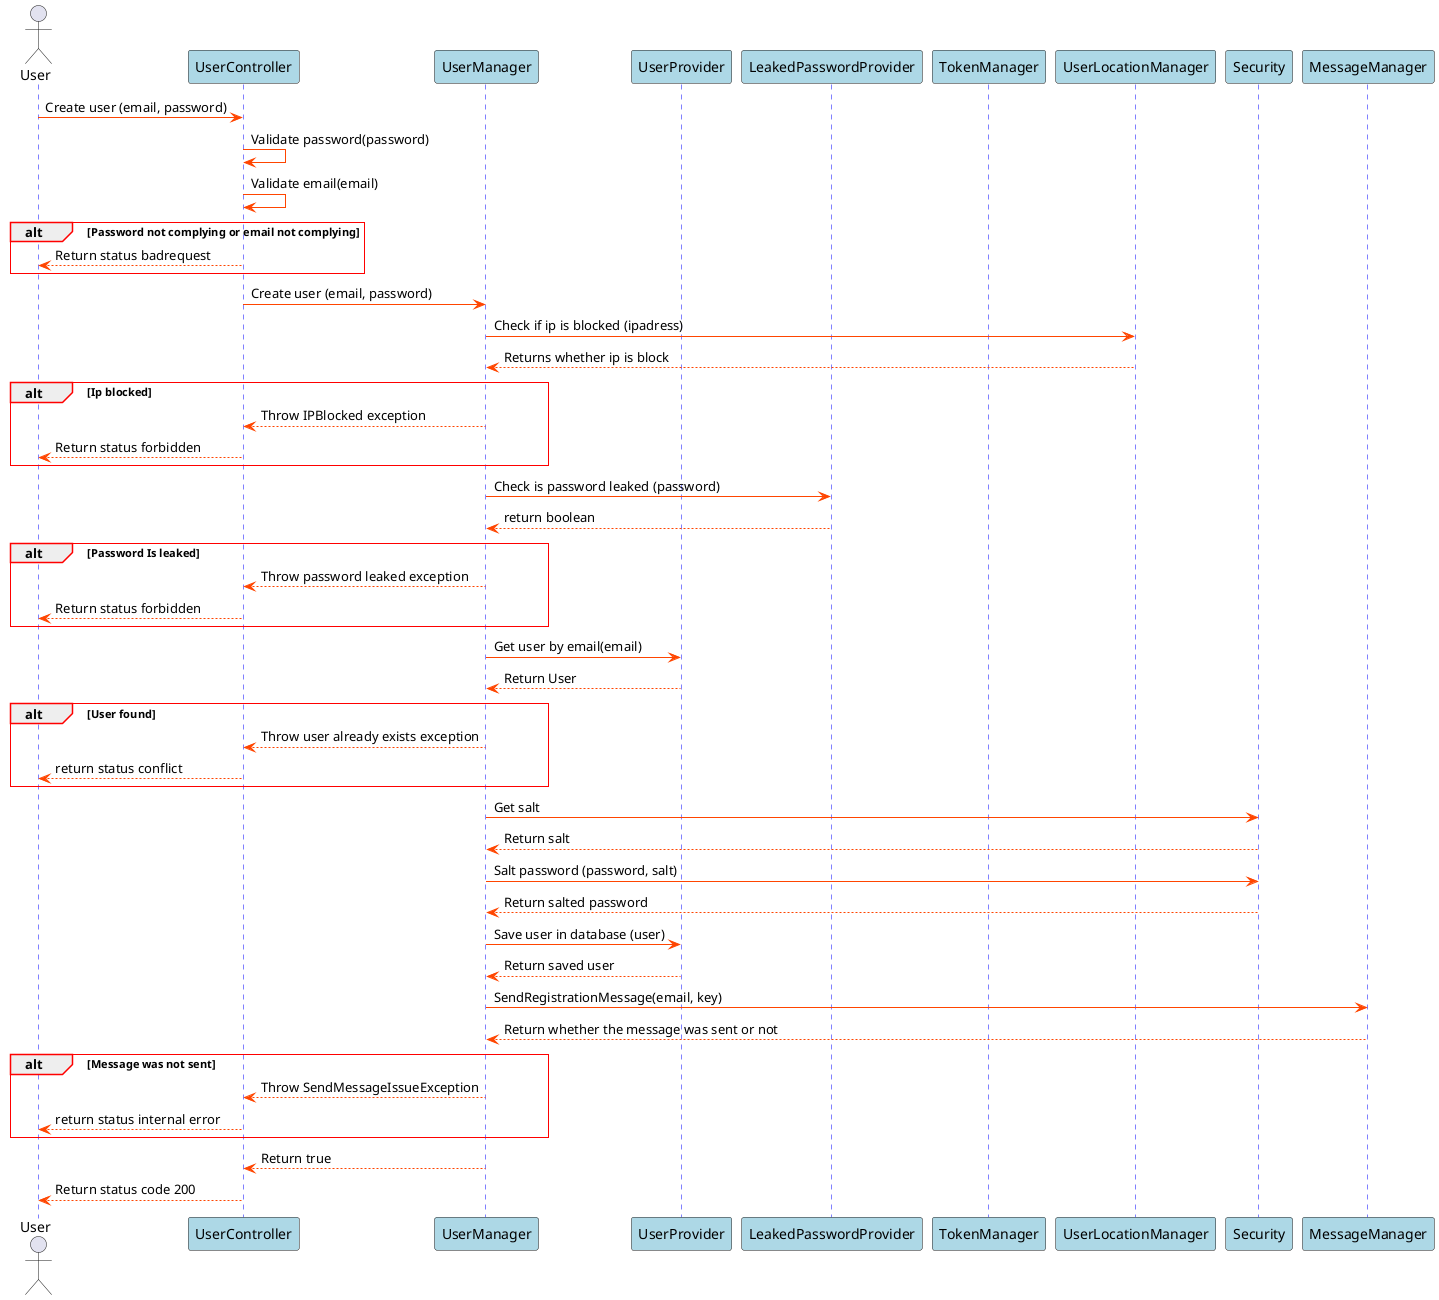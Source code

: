 @startuml Create User SD

skinparam sequence {
    GroupBorderColor red
    GroupBorderThickness 1

    ArrowColor orangered

    LifeLineBorderColor blue

    ParticipantBackgroundColor lightblue
}

actor User
participant UserController
participant UserManager
participant UserProvider
participant LeakedPasswordProvider
participant TokenManager
participant UserLocationManager
participant Security
participant MessageManager



User->UserController: Create user (email, password)
UserController->UserController: Validate password(password)
UserController->UserController: Validate email(email)

alt Password not complying or email not complying
UserController-->User: Return status badrequest
end

UserController->UserManager: Create user (email, password)
UserManager->UserLocationManager: Check if ip is blocked (ipadress)
UserLocationManager-->UserManager: Returns whether ip is block

alt Ip blocked
UserManager-->UserController: Throw IPBlocked exception
UserController-->User: Return status forbidden
end


UserManager->LeakedPasswordProvider: Check is password leaked (password)
LeakedPasswordProvider-->UserManager: return boolean

alt Password Is leaked
UserManager-->UserController: Throw password leaked exception
UserController-->User: Return status forbidden
end

UserManager->UserProvider: Get user by email(email)
UserProvider-->UserManager: Return User

alt User found

UserManager-->UserController: Throw user already exists exception
UserController-->User: return status conflict

end


UserManager->Security: Get salt
Security-->UserManager: Return salt

UserManager->Security: Salt password (password, salt)
Security-->UserManager: Return salted password

UserManager->UserProvider: Save user in database (user)
UserProvider-->UserManager: Return saved user

UserManager->MessageManager: SendRegistrationMessage(email, key)
MessageManager-->UserManager: Return whether the message was sent or not
alt Message was not sent
UserManager --> UserController: Throw SendMessageIssueException
UserController --> User: return status internal error

end
UserManager-->UserController: Return true
UserController-->User: Return status code 200

@enduml